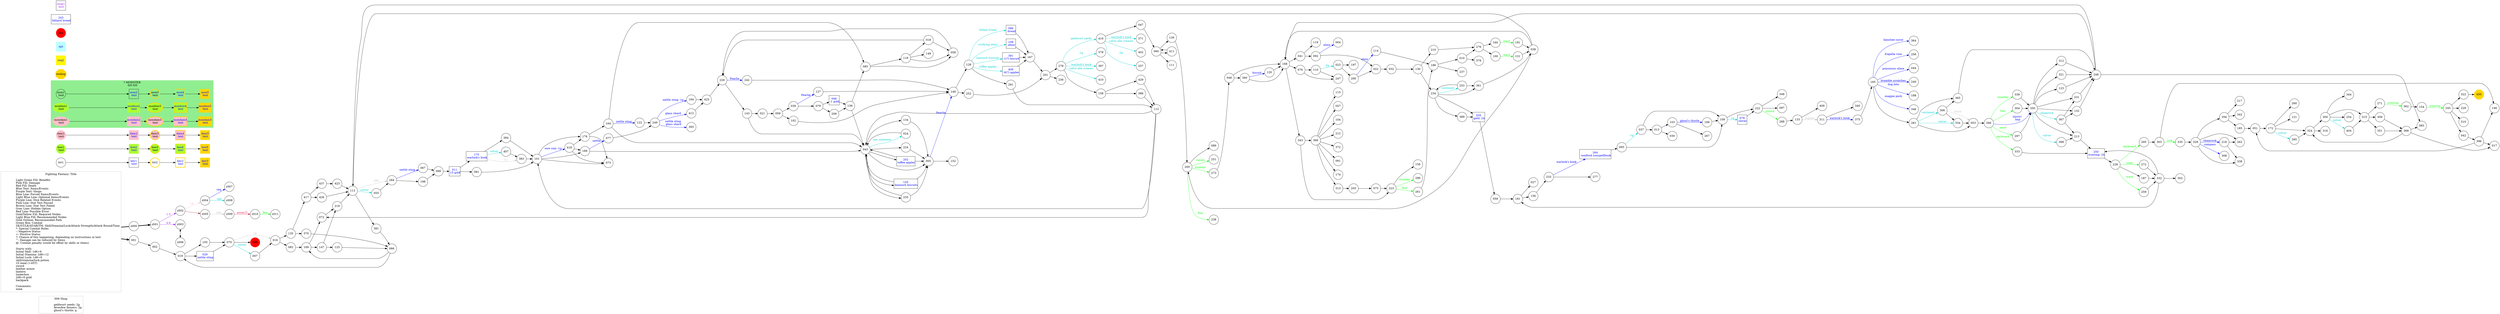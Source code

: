 digraph "Fighting Fantasy: Title" {
	// graph defaults
	rankdir=LR
	mclimit=20
	nodesep=.3 // changes horizontal separation of nodes
	ranksep=.4 // changes vertical separation of nodes
	node [height=.7
		width=.7
		shape=ellipse
		margin=0]
	edge[weight=5]
	
	shop [label = "058/425 Shop\n\n \
		salve-alle creame: 2g\l \
		vivifying elixir: 2g\l \
		eye ointment: 1g\l"
		color = "gray"
		shape = "box"
		margin = 0.1]

	shop [label = "009 Shop\n\n \
		geldwort seeds: 2g\l \
		feverfew flowers: 2g\l \
		ghoul's thistle: g\l"
		color = "gray"
		shape = "box"
		margin = 0.1]

	// a box for a graph label
	// note that you can override the defaults set above
	myTitle [label = "Fighting Fantasy: Title\n\n \
		Light Green Fill: Benefits\l \
		Pink Fill: Damage\l \
		Red Fill: Death\l \
		Blue Text: Items/Events\l \
		Purple Text: Shops\l \
		Blue Line: Forced Items/Events\l \
		Light Blue Line: Optional Items/Events\l \
		Purple Line: Dice Related Events\l \
		Pink Line: Stat Test Passed\l \
		Brown Line: Stat Test Failed\l \
		Grey Line: Hidden Option\l \
		Red Line: Possible Error\l \
		Gold/Yellow Fill: Required Nodes\l \
		Light Blue Fill: Recommended Nodes\l \
		Gold Outline: Recommended Path\l \
		Green Box: Combat\l \
		SK/ST/LK/AT/AR/TM: Skill/Stamina/Luck/Attack Strength/Attack Round/Time\l \
		*: Special Combat Rules\l \
		-: Negative Status\l \
		+: Positive Status\l \
		?: Chance of this happening, depending on instructions in text\l \
		^: Damage can be reduced by items\l \
		@: Combat penalty (could be offset by skills or items)\l\l \
		Starts with:\l \
		Initial Skill: 1d6+6 \l \
		Initial Stamina: 2d6+12\l \
		Initial Luck: 1d6+6\l \
		skill/stamina/luck potion\l \
		10 meal (+4ST)\l \
		sword\l \
		leather armor\l \
		lantern\l \
		tinderbox\l \
		2d6+6 gold\l \
		backpack\l\l \
		Comments:\l \
		none\l"
		color = "gray"
		shape = "box"
		margin = 0.1]

	subgraph Required {
		node [style = "filled" color = "gold" fillcolor = "gold" fontcolor = "blue" shape = "rect"]
		key3
		boo5
		dam5
		monboo5
		mondam5
		mon5
		ending [fontcolor = "black" shape = "octagon"]
		450 [fontcolor = "black" shape = "octagon"]
	}

	subgraph Required2 {
		node [style = "filled" color = "#FFF700" fillcolor = "#FFF700" fontcolor = "blue" shape = "rect"]
		req2
	}

	subgraph Recommended {
		node [penwidth = 3 color = "gold"]
		txt2
		key2 [shape = "rect" fontcolor = "blue"]
		boo3 [style = "filled" fillcolor = "greenyellow"]
		boo4 [style = "filled" fillcolor = "greenyellow"]
		dam3 [style = "filled" fillcolor = "pink"]
		dam4 [style = "filled" fillcolor = "pink"]
		monboo3 [style = "filled" fillcolor = "greenyellow"]
		monboo4 [style = "filled" fillcolor = "greenyellow"]
		mondam3 [style = "filled" fillcolor = "pink"]
		mondam4 [style = "filled" fillcolor = "pink"]
		mon3
		mon4
	}
	
	subgraph Optional {
		node [style = "filled" color = "paleturquoise1" fillcolor = "paleturquoise1" fontcolor = "blue" shape = "rect"]
		opt
	}

	subgraph Combat {
		style = "filled" color = "palegreen2"
		subgraph cluster_MONSTER {
			label = "? MONSTER\n 0/0 0/0"
			mon1 [label = "\N\n text"]
			mon2 [shape = "rect" fontcolor = "blue" label = "\N\n text"]
			mon3 [label = "\N\n text"]
			mon4 [shape = "rect" fontcolor = "blue" label = "\N\n text"]
			mon5 [shape = "rect" fontcolor = "blue" label = "\N\n text"]
			monboo1 [style = "filled" color = "greenyellow" label = "\N\n text"]
			monboo2 [shape = "rect" style = "filled" color = "greenyellow" fontcolor = "blue" label = "\N\n text"]
			monboo3 [label = "\N\n text"]
			monboo4 [shape = "rect" fontcolor = "blue" label = "\N\n text"]
			monboo5 [shape = "rect" fontcolor = "blue" label = "\N\n text"]
			mondam1 [style = "filled" color = "pink" label = "\N\n text"]
			mondam2 [shape = "rect" style = "filled" color = "pink" fontcolor = "blue" label = "\N\n text"]
			mondam3 [label = "\N\n text"]
			mondam4 [shape = "rect" fontcolor = "blue" label = "\N\n text"]
			mondam5 [shape = "rect" fontcolor = "blue" label = "\N\n text"]
		}
	}

	subgraph Death {
		node [style = "filled" color = "red"]
		dea
		380
	}

	subgraph Boost {
		node [style = "filled" color = "greenyellow"]
		boo1 [label = "\N\n text"]
		boo2 [shape = "rect" fontcolor = "blue" label = "\N\n text"]
		boo3 [label = "\N\n text"]
		boo4 [shape = "rect" fontcolor = "blue" label = "\N\n text"]
		boo5 [shape = "rect" fontcolor = "blue" label = "\N\n text"]
	}

	subgraph Damage {
		node [style = "filled" color = "pink"]
		dam1 [label = "\N\n text"]
		dam2 [shape = "rect" fontcolor = "blue" label = "\N\n text"]
		dam3 [label = "\N\n text"]
		dam4 [shape = "rect" fontcolor = "blue" label = "\N\n text"]
		dam5 [shape = "rect" fontcolor = "blue" label = "\N\n text"]
	}

	subgraph Key_Item {
		node [fontcolor = "blue" shape = "rect"]
		011 [label = "\N\n 15 gold"]
		029 [label = "\N\n nettle sting"]
		035 [label = "\N\n geld: 24"]
		046 [label = "\N\n -1 gold"]
		078 [label = "\N\n clover"]
		096 [label = "\N\n -bread"]
		108 [label = "\N\n -elixir"]
		145 [label = "\N\n bannoch biscuits"]
		175 [label = "\N\n warlock's book"]
		202 [label = "\N\n toffee apples"]
		243 [label = "\N\n falliard bread"]
		250 [label = "\N\n ironring: 24"]
		264 [label = "\N\n -nonfood nonspellbook"]
		391 [label = "\N\n -1(?) biscuit"]
		406 [label = "\N\n -6(?) apples"]
		key1 [label = "\N\n text"]
		key2 [label = "\N\n text"]
		key3 [label = "\N\n text"]
	}
	
	subgraph Shop {
		node [fontcolor = "purple" shape = "rect"]
		shop1 [label = "\N\n text"]
	}

	mon1 -> mon2 -> mon3 -> mon4 -> mon5
	boo1 -> boo2 -> boo3 -> boo4 -> boo5
	dam1 -> dam2 -> dam3 -> dam4 -> dam5
	txt1 -> key1 -> txt2 -> key2 -> key3
	monboo1 -> monboo2 -> monboo3 -> monboo4 -> monboo5
	mondam1 -> mondam2 -> mondam3 -> mondam4 -> mondam5

	myTitle -> z000 [penwidth = 3 arrowhead=none]
	z000 -> z001 [penwidth = 3]
	z001 -> z002 [color = "purple" fontcolor = "purple" label = "1-3"]
	z001 -> z003 [color = "purple" fontcolor = "purple" label = "4-6"]
	z002 -> z004 [color = "pink" fontcolor = "pink" label = "LK"]
	z002 -> z005 [color = "brown" fontcolor = "brown"]
	z003 -> z006 [dir = "both"]
	z004 -> z007 [color = "blue" fontcolor = "blue" label = "req"]
	z004 -> z008 [color = "cyan3" fontcolor = "cyan3" label = "-opt"]
	z005 -> z009 [color = "grey" fontcolor = "grey" label = "info"]
	z009 -> z010 [color = "crimson" fontcolor = "crimson" label = "error(?)"]
	z010 -> z011 [color = "green" fontcolor = "green" label = "flee"]
	{
		rank = same
		z003
		z006
	}
	
	myTitle -> 001 [penwidth = 3]
	001 -> 002
	002 -> 019
//	003 -> 
//	004 -> 
	005 -> 148 [color = "blue" fontcolor = "blue" label = "Pearlie"]
	005 -> 152
//	006 -> 
	007 -> 016
//	008 -> 
	009 -> 039
	009 -> 102
	010 -> 379
	010 -> 276
	011 -> 175
	011 -> 081
//	012 -> 
	013 -> 030
	013 -> 103
//	014 -> 
//	015 -> 
	016 -> 082
	016 -> 135
//	017 -> 
	018 -> 058
	018 -> 226
	019 -> 105
	019 -> 029
//	020 -> 
	021 -> 009
	022 -> 032
	023 -> 290
	023 -> 197
	024 -> 043
//	025 -> 
//	026 -> 
//	027 -> 
//	028 -> 
	029 -> 070
//	030 -> 
//	031 -> 
	032 -> 130
//	033 -> 
//	034 -> 
	035 -> 059
//	036 -> 
	037 -> 013
	037 -> 109
	038 -> 200
	038 -> 168
	038 -> 113
	039 -> 127 [color = "blue" fontcolor = "blue" label = "Pearlie"]
	039 -> 079
//	040 -> 
	041 -> 092
	041 -> 119
	042 -> 396
	043 -> 024 [color = "cyan3" fontcolor = "cyan3" label = "eye ointment"]
	043 -> 134
	043 -> 235
	043 -> 202
	043 -> 224
	043 -> 145
	043 -> 005
//	044 -> 
//	045 -> 
	046 -> 139
	047 -> 060
	048 -> 360
	048 -> 168
//	049 -> 
//	050 -> 
	051 -> 172
//	052 -> 
	053 -> 266
//	054 -> 
	055 -> 284
//	056 -> 
//	057 -> 
	058 -> 226
	059 -> 181
	060 -> 126
	060 -> 111
	060 -> 411
//	061 -> 
//	062 -> 
//	063 -> 
//	064 -> 
//	065 -> 
	066 -> 169
	066 -> 019
	067 -> 099
//	068 -> 
//	069 -> 
	070 -> 016 [color = "grey" fontcolor = "grey" label = "16"]
	070 -> 380
	070 -> 007 [color = "cyan3" fontcolor = "cyan3" label = "solver"]
//	071 -> 
	072 -> 219
//	073 -> 
//	074 -> 
	075 -> 223
	076 -> 247
	076 -> 110
	077 -> 249
	078 -> 222
	079 -> 209
	079 -> 046
//	080 -> 
	081 -> 101
	082 -> 169
//	083 -> 
//	084 -> 
	085 -> 058
	085 -> 118
//	086 -> 
//	087 -> 
//	088 -> 
//	089 -> 
//	090 -> 
//	091 -> 
	092 -> 004 [color = "blue" fontcolor = "blue" label = "elixir"]
	092 -> 022
	093 -> 037 [color = "cyan3" fontcolor = "cyan3" label = "-1g"]
	093 -> 109
//	094 -> 
//	095 -> 
	096 -> 167
//	097 -> 
//	098 -> 
	099 -> 011
	100 -> 131 [color = "green" fontcolor = "green" label = "ward"]
	101 -> 418 [color = "blue" fontcolor = "blue" label = "owe coin -1g"]
	101 -> 073
	101 -> 189
	101 -> 176
	102 -> 148
	103 -> 166 [color = "blue" fontcolor = "blue" label = "ghoul's thistle"]
	103 -> 267
//	104 -> 
	105 -> 070
//	106 -> 
//	107 -> 
	108 -> 167
	109 -> 078 [color = "cyan3" fontcolor = "cyan3" label = "-1g"]
	109 -> 222
	110 -> 247
	110 -> 023 [color = "cyan3" fontcolor = "cyan3" label = "-2g"]
//	111 -> 
	112 -> 043
	112 -> 072
	112 -> 101
	113 -> 284 [color = "grey" fontcolor = "grey" label = "284"]
	113 -> 381
	113 -> 055 [color = "cyan3" fontcolor = "cyan3" label = "solver"]
	114 -> 186
//	115 -> 
//	116 -> 
//	117 -> 
	118 -> 018
	118 -> 149
	118 -> 058
//	119 -> 
	120 -> 168
//	121 -> 
	122 -> 249
	123 -> 248
//	124 -> 
	125 -> 066
	126 -> 200
	127 -> 148
	128 -> 108 [color = "cyan3" fontcolor = "cyan3" label = "vivifying elixir"]
	128 -> 096 [color = "cyan3" fontcolor = "cyan3" label = "fallaid bread"]
	128 -> 406 [color = "cyan3" fontcolor = "cyan3" label = "toffee apples"]
	128 -> 391 [color = "cyan3" fontcolor = "cyan3" label = "bannoch biscuits"]
	128 -> 291
//	129 -> 
	130 -> 234
	130 -> 210
	131 -> 038
	132 -> 248
	133 -> 311 [color = "grey" fontcolor = "grey" label = "pigeon"]
	133 -> 409
	134 -> 005
	135 -> 417
	135 -> 370
	136 -> 233
//	137 -> 
//	138 -> 
	139 -> 085
	139 -> 043
//	140 -> 
//	141 -> 
//	142 -> 
	143 -> 021
	143 -> 043
//	144 -> 
	145 -> 043
	145 -> 005
//	146 -> 
	147 -> 219
	147 -> 125
	148 -> 128
	148 -> 252
//	149 -> 
//	150 -> 
//	151 -> 
//	152 -> 
//	153 -> 
	154 -> 245 [color = "green" fontcolor = "green" label = "ironring"]
//	155 -> 
//	156 -> 
//	157 -> 
	158 -> 388
	158 -> 429
//	159 -> 
	160 -> 191 [color = "green" fontcolor = "green" label = "ward"]
//	161 -> 
//	162 -> 
//	163 -> 
	164 -> 122 [color = "blue" fontcolor = "blue" label = "nettle sting"]
	164 -> 043
	164 -> 085
	165 -> 240 [color = "blue" fontcolor = "blue" label = "bramble scratches"]
	165 -> 188 [color = "blue" fontcolor = "blue" label = "dog bite"]
	165 -> 346 [color = "blue" fontcolor = "blue" label = "magpie peck"]
	165 -> 364 [color = "blue" fontcolor = "blue" label = "banshee curse"]
	165 -> 256 [color = "blue" fontcolor = "blue" label = "frapella vine"]
	165 -> 044 [color = "blue" fontcolor = "blue" label = "poisonous slime"]
	165 -> 281
	166 -> 109
	167 -> 201
	168 -> 041
	168 -> 076
	168 -> 343
	169 -> 072
	169 -> 147
//	170 -> 
//	171 -> 
	172 -> 121
	172 -> 260
	172 -> 324
	172 -> 395 [color = "cyan3" fontcolor = "cyan3" label = "solver"]
//	173 -> 
//	174 -> 
	175 -> 383 [color = "grey" fontcolor = "grey" label = "31"]
	175 -> 384
	175 -> 407 [color = "cyan3" fontcolor = "cyan3" label = "solver"]
	176 -> 164
	176 -> 073
//	177 -> 
//	178 -> 
//	179 -> 
//	180 -> 
	181 -> 027
	181 -> 136
//	182 -> 
//	183 -> 
//	184 -> 
	185 -> 051
	186 -> 237
	186 -> 010
	187 -> 332
//	188 -> 
	189 -> 077 [color = "blue" fontcolor = "blue" label = "nettle"]
	189 -> 043
//	190 -> 
	191 -> 038
//	192 -> 
//	193 -> 
	194 -> 425
//	195 -> 
//	196 -> 
//	197 -> 
	198 -> 099
//	199 -> 
	200 -> 089
	200 -> 273 [color = "green" fontcolor = "green" label = "slumber"]
	200 -> 251 [color = "green" fontcolor = "green" label = "raisen"]
	200 -> 238 [color = "green" fontcolor = "green" label = "fear"]
	201 -> 236
	201 -> 278
	202 -> 043
	202 -> 005
//	203 -> 
//	204 -> 
	205 -> 075
//	206 -> 
//	207 -> 
//	208 -> 
	209 -> 139
	210 -> 276
//	211 -> 
//	212 -> 
	213 -> 250
//	214 -> 
//	215 -> 
//	216 -> 
//	217 -> 
	218 -> 262
	218 -> 338
	219 -> 113
//	220 -> 
//	221 -> 
	222 -> 348
	222 -> 097
	222 -> 288 [color = "green" fontcolor = "green" label = "unlock"]
	223 -> 156
	223 -> 261 [color = "green" fontcolor = "green" label = "fear"]
	223 -> 296 [color = "green" fontcolor = "green" label = "slumber"]
	224 -> 005
//	225 -> 
	226 -> 242 [color = "blue" fontcolor = "blue" label = "Pearlie"]
	226 -> 143
//	227 -> 
	228 -> 187
	228 -> 295 [color = "green" fontcolor = "green" label = "darkward"]
	228 -> 259 [color = "green" fontcolor = "green" label = "ward"]
	228 -> 272 [color = "green" fontcolor = "green" label = "undo"]
//	229 -> 
//	230 -> 
	231 -> 248
//	232 -> 
	233 -> 264 [color = "blue" fontcolor = "blue" label = "warlock's book"]
	233 -> 277
	234 -> 035
	234 -> 361
	234 -> 389
	234 -> 253 [color = "cyan3" fontcolor = "cyan3" label = "-ointment"]
	235 -> 043
	235 -> 005
//	236 -> 
//	237 -> 
//	238 -> 
//	239 -> 
//	240 -> 
//	241 -> 
	242 -> 148
//	243 -> 
//	244 -> 
	245 -> 042
	245 -> 229
	245 -> 322
	245 -> 510
//	246 -> 
//	247 -> 
	248 -> 113
	248 -> 168
	248 -> 083
	249 -> 194 [color = "blue" fontcolor = "blue" label = "nettle sting -1g"]
	249 -> 412 [color = "blue" fontcolor = "blue" label = "glass shard"]
	249 -> 393 [color = "blue" fontcolor = "blue" label = "nettle sting\n glass shard"]
	250 -> 228
//	251 -> 
	252 -> 201
	253 -> 234
	253 -> 361
//	254 -> 
//	255 -> 
//	256 -> 
//	257 -> 
//	258 -> 
	259 -> 332
//	260 -> 
	261 -> 186
//	262 -> 
//	263 -> 
	264 -> 093
//	265 -> 
	266 -> 350 [color = "blue" fontcolor = "blue" label = "injury/\n imp"]
	266 -> 339 [color = "green" fontcolor = "green" label = "slumber"]
	266 -> 297 [color = "green" fontcolor = "green" label = "ward"]
	266 -> 333 [color = "green" fontcolor = "green" label = "darkward"]
	266 -> 304 [color = "green" fontcolor = "green" label = "fear"]
//	267 -> 
//	268 -> 
//	269 -> 
//	270 -> 
	271 -> 362 [color = "green" fontcolor = "green" label = "ironring"]
	272 -> 332
	273 -> 048
//	274 -> 
//	275 -> 
	276 -> 100
	276 -> 160
//	277 -> 
	278 -> 378 [color = "cyan3" fontcolor = "cyan3" label = "-1g"]
	278 -> 397 [color = "cyan3" fontcolor = "cyan3" label = "-warlock's book"]
	278 -> 410 [color = "cyan3" fontcolor = "cyan3" label = "-salve-alle creame"]
	278 -> 416 [color = "cyan3" fontcolor = "cyan3" label = "-geldwort seeds"]
	278 -> 158
//	279 -> 
//	280 -> 
	281 -> 306 [color = "cyan3" fontcolor = "cyan3" label = "-ointment"]
	281 -> 053
	281 -> 365
	281 -> 334 [color = "cyan3" fontcolor = "cyan3" label = "solver"]
//	282 -> 
//	283 -> 
	284 -> 067 [color = "blue" fontcolor = "blue" label = "nettle sting"]
	284 -> 198
//	285 -> 
//	286 -> 
//	287 -> 
	288 -> 133
//	289 -> 
	290 -> 114 [color = "blue" fontcolor = "blue" label = "elixir"]
	290 -> 022
	291 -> 112
//	292 -> 
//	293 -> 
//	294 -> 
	295 -> 303
//	296 -> 
	297 -> 350
//	298 -> 
//	299 -> 
	300 -> 315
	300 -> 254
	300 -> 344
	300 -> 404 [color = "cyan3" fontcolor = "cyan3" label = "solver"]
//	301 -> 
//	302 -> 
	303 -> 335 [color = "green" fontcolor = "green" label = "lock"]
	303 -> 146
	304 -> 350
//	305 -> 
	306 -> 053 [color = "grey" fontcolor = "grey" label = "murn"]
	306 -> 365
	306 -> 334
//	307 -> 
//	308 -> 
	309 -> 368
//	310 -> 
	311 -> 375 [color = "blue" fontcolor = "blue" label = "warlock's book"]
	311 -> 340
	312 -> 248
	313 -> 205
//	314 -> 
	315 -> 309
	315 -> 271
	315 -> 351
//	316 -> 
//	317 -> 
//	318 -> 
//	319 -> 
//	320 -> 
	321 -> 248
	322 -> 450
//	323 -> 
	324 -> 316
	324 -> 300
//	325 -> 
//	326 -> 
//	327 -> 
	328 -> 308 [color = "blue" fontcolor = "blue" label = "compass"]
	328 -> 262
	328 -> 356
	328 -> 338
	328 -> 218 [color = "blue" fontcolor = "blue" label = "shamrock"]
//	329 -> 
//	330 -> 
//	331 -> 
	332 -> 181
	332 -> 250
	332 -> 302
	333 -> 250
	334 -> 053
	335 -> 328
//	336 -> 
//	337 -> 
//	338 -> 
	339 -> 350
//	340 -> 
//	341 -> 
//	342 -> 
	343 -> 366
	343 -> 223
//	344 -> 
//	345 -> 
//	346 -> 
//	347 -> 
//	348 -> 
//	349 -> 
	350 -> 123
	350 -> 132
	350 -> 213
	350 -> 231
	350 -> 312
	350 -> 321
	350 -> 367 [color = "cyan3" fontcolor = "cyan3" label = "shamrock"]
	350 -> 398 [color = "cyan3" fontcolor = "cyan3" label = "solver"]
	351 -> 368
//	352 -> 
//	353 -> 
//	354 -> 
//	355 -> 
	356 -> 185
	356 -> 342
	356 -> 217
//	357 -> 
//	358 -> 
//	359 -> 
	360 -> 120 [color = "blue" fontcolor = "blue" label = "biscuit"]
	360 -> 168
	361 -> 038
	362 -> 154
//	363 -> 
//	364 -> 
	365 -> 248
	366 -> 104
	366 -> 212
	366 -> 372
	366 -> 091
	366 -> 174
	366 -> 115
	366 -> 057
	366 -> 313
	367 -> 132
	367 -> 213
	367 -> 231
	368 -> 017
	368 -> 324
	368 -> 083
//	369 -> 
	370 -> 066
//	371 -> 
//	372 -> 
//	373 -> 
//	374 -> 
	375 -> 165
//	376 -> 
//	377 -> 
//	378 -> 
//	379 -> 
//	380 -> 
	381 -> 066
//	382 -> 
	383 -> 101
	384 -> 101
//	385 -> 
//	386 -> 
//	387 -> 
	388 -> 112
	389 -> 035
//	390 -> 
	391 -> 167
//	392 -> 
//	393 -> 
//	394 -> 
	395 -> 324
	396 -> 051
	396 -> 017
	396 -> 146
//	397 -> 
	398 -> 213
//	399 -> 
//	400 -> 
//	401 -> 
//	402 -> 
//	403 -> 
	404 -> 315
//	405 -> 
	406 -> 167
	407 -> 383
//	408 -> 
//	409 -> 
//	410 -> 
	411 -> 060
	412 -> 425
//	413 -> 
//	414 -> 
//	415 -> 
	416 -> 257 [color = "cyan3" fontcolor = "cyan3" label = "-2g"]
	416 -> 371 [color = "cyan3" fontcolor = "cyan3" label = "-warlock's book"]
	416 -> 402 [color = "cyan3" fontcolor = "cyan3" label = "-salve-alle creame"]
	416 -> 047
	417 -> 426
	417 -> 437
	418 -> 073
	418 -> 189
	418 -> 176
//	419 -> 
//	420 -> 
//	421 -> 
//	422 -> 
	423 -> 113
//	424 -> 
	425 -> 226
	426 -> 113
//	427 -> 
//	428 -> 
	429 -> 112
//	430 -> 
//	431 -> 
//	432 -> 
//	433 -> 
//	434 -> 
//	435 -> 
//	436 -> 
	437 -> 423
//	438 -> 
//	439 -> 
//	440 -> 
//	441 -> 
//	442 -> 
//	443 -> 
//	444 -> 
//	445 -> 
//	446 -> 
//	447 -> 
//	448 -> 
//	449 -> 
	450
//	451 -> 
//	452 -> 
//	453 -> 
//	454 -> 
//	455 -> 
//	456 -> 
//	457 -> 
//	458 -> 
//	459 -> 
//	460 -> 
//	461 -> 
//	462 -> 
//	463 -> 
//	464 -> 
//	465 -> 
//	466 -> 
//	467 -> 
//	468 -> 
//	469 -> 
//	470 -> 
//	471 -> 
//	472 -> 
//	473 -> 
//	474 -> 
//	475 -> 
//	476 -> 
//	477 -> 
//	478 -> 
//	479 -> 
//	480 -> 
//	481 -> 
//	482 -> 
//	483 -> 
//	484 -> 
//	485 -> 
//	486 -> 
//	487 -> 
//	488 -> 
//	489 -> 
//	490 -> 
//	491 -> 
//	492 -> 
//	493 -> 
//	494 -> 
//	495 -> 
//	496 -> 
//	497 -> 
//	498 -> 
//	499 -> 
//	500 -> 
}
